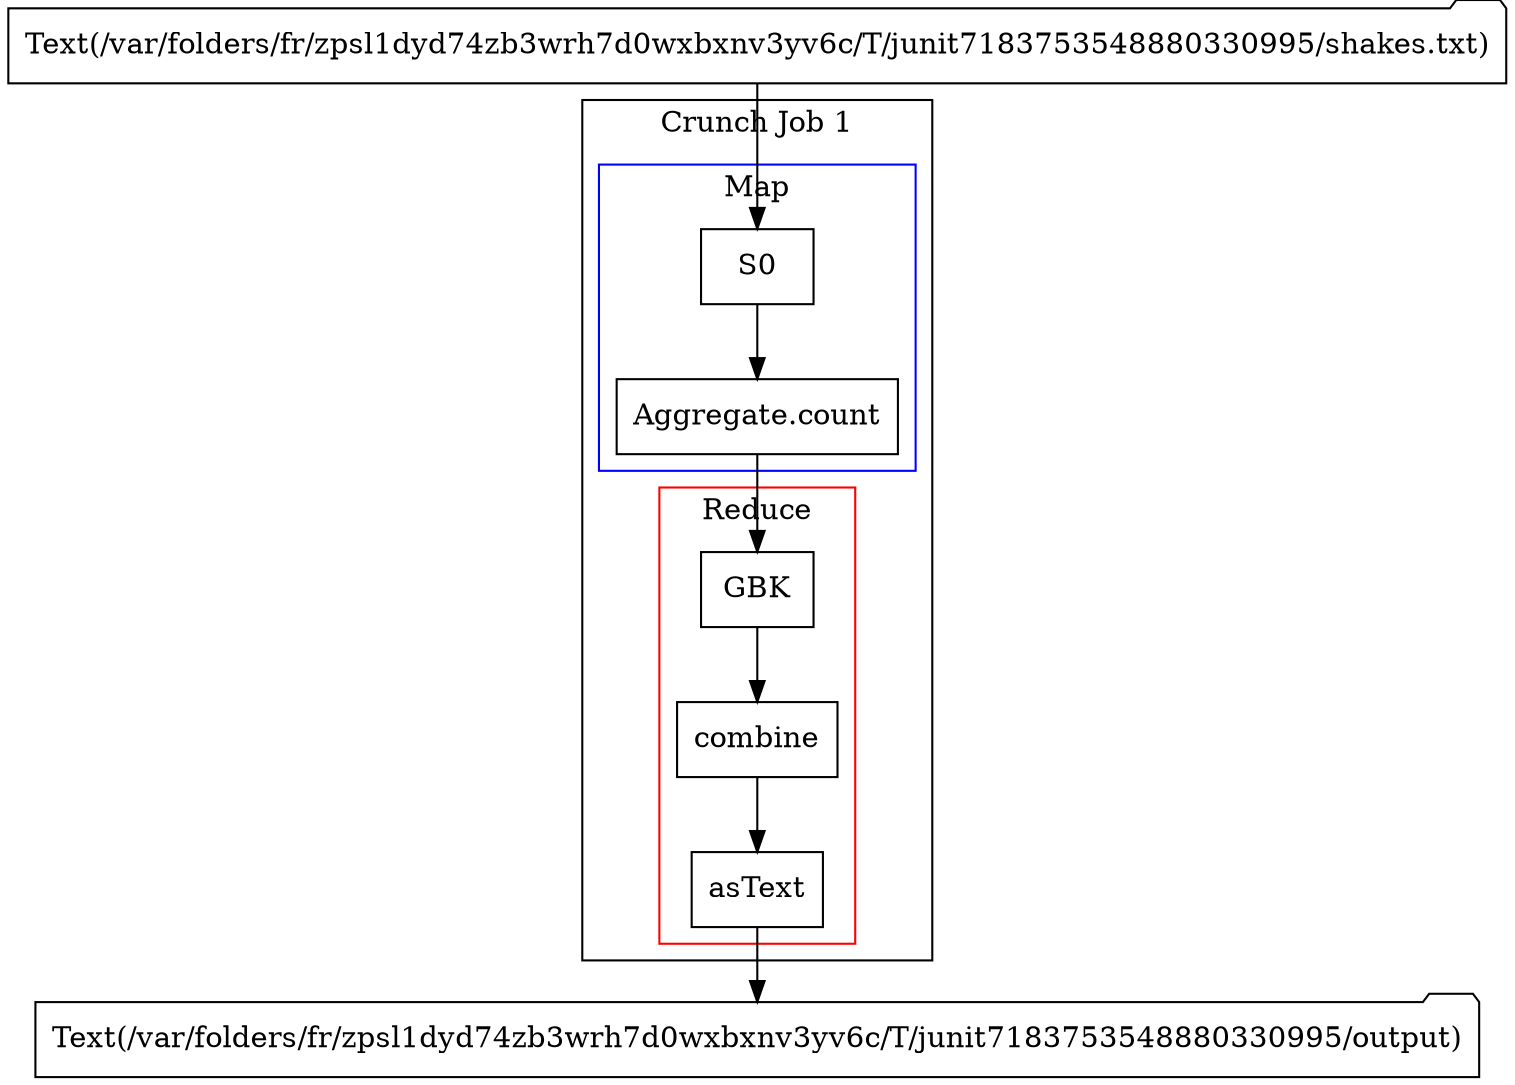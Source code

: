 digraph G {
  "Text(/var/folders/fr/zpsl1dyd74zb3wrh7d0wxbxnv3yv6c/T/junit7183753548880330995/output)" [label="Text(/var/folders/fr/zpsl1dyd74zb3wrh7d0wxbxnv3yv6c/T/junit7183753548880330995/output)" shape=folder];
  "Text(/var/folders/fr/zpsl1dyd74zb3wrh7d0wxbxnv3yv6c/T/junit7183753548880330995/shakes.txt)" [label="Text(/var/folders/fr/zpsl1dyd74zb3wrh7d0wxbxnv3yv6c/T/junit7183753548880330995/shakes.txt)" shape=folder];
  subgraph "cluster-job1" {
    label="Crunch Job 1";
    subgraph "cluster-job1-map" {
      label = Map; color = blue;
      "S0@1220191003@1371706360" [label="S0" shape=box];
      "Aggregate.count@791244061@1371706360" [label="Aggregate.count" shape=box];
    }
    subgraph "cluster-job1-reduce" {
      label = Reduce; color = red;
      "asText@742565912@1371706360" [label="asText" shape=box];
      "combine@2005332915@1371706360" [label="combine" shape=box];
      "GBK@827506119@1371706360" [label="GBK" shape=box];
    }
  }
  "asText@742565912@1371706360" -> "Text(/var/folders/fr/zpsl1dyd74zb3wrh7d0wxbxnv3yv6c/T/junit7183753548880330995/output)";
  "combine@2005332915@1371706360" -> "asText@742565912@1371706360";
  "Text(/var/folders/fr/zpsl1dyd74zb3wrh7d0wxbxnv3yv6c/T/junit7183753548880330995/shakes.txt)" -> "S0@1220191003@1371706360";
  "GBK@827506119@1371706360" -> "combine@2005332915@1371706360";
  "S0@1220191003@1371706360" -> "Aggregate.count@791244061@1371706360";
  "Aggregate.count@791244061@1371706360" -> "GBK@827506119@1371706360";
}
